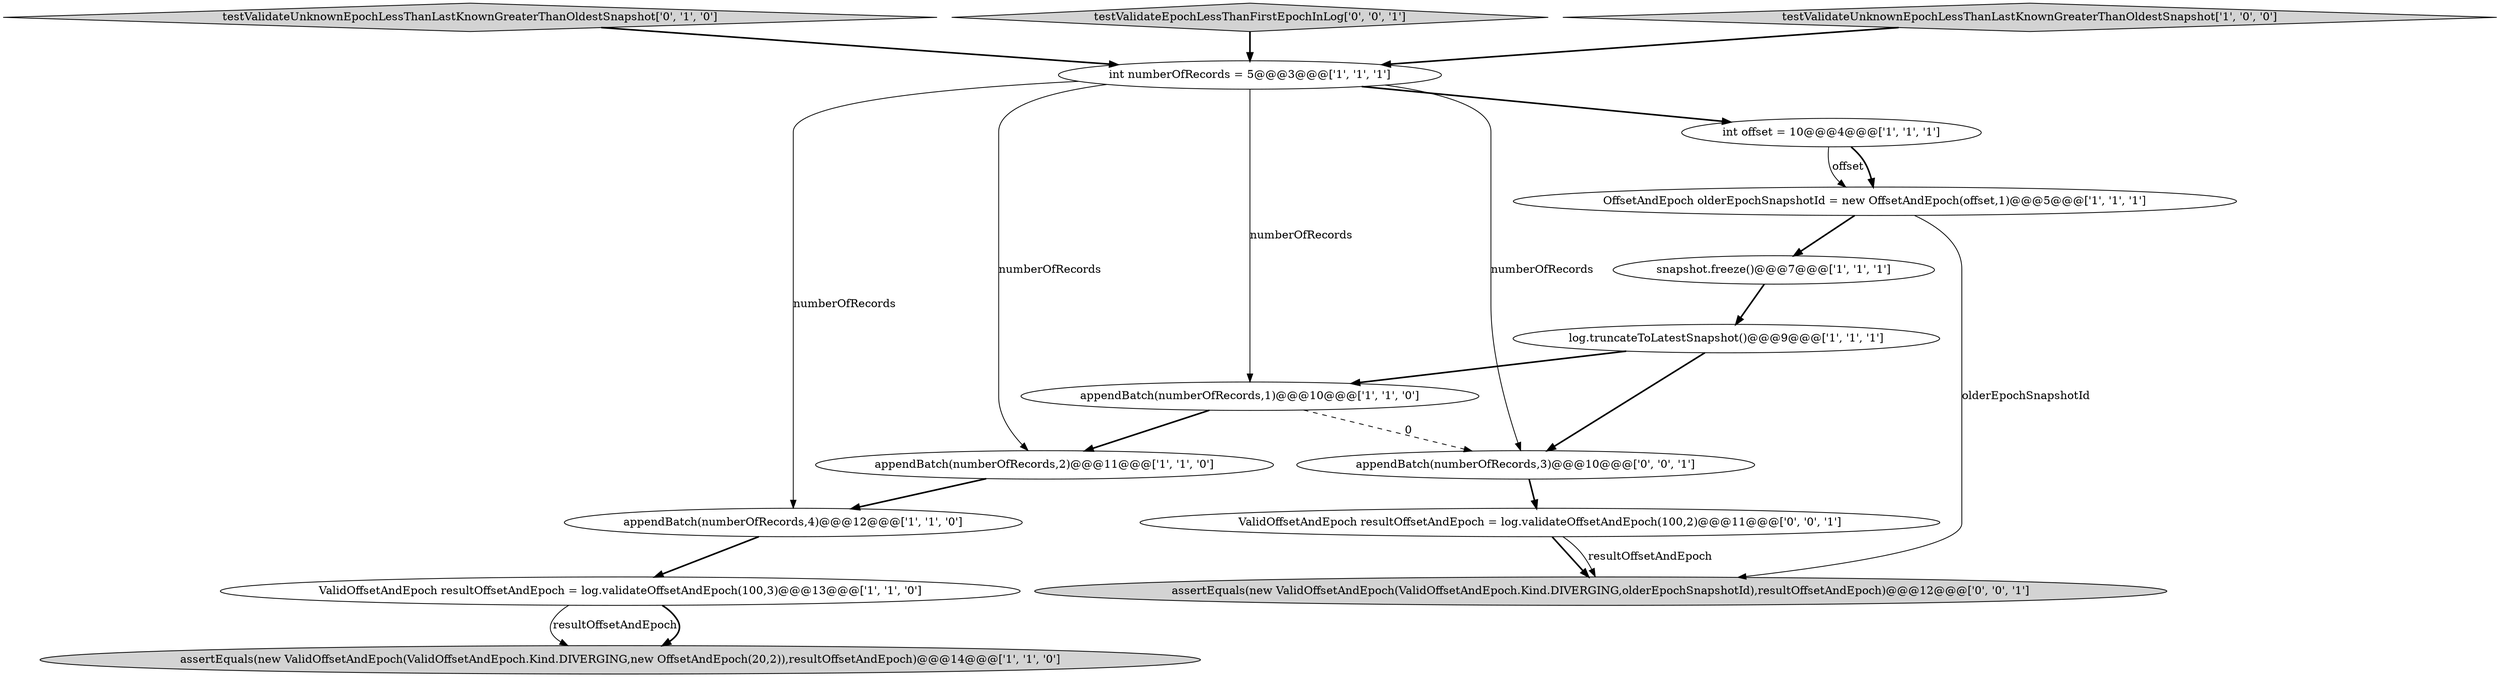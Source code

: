 digraph {
6 [style = filled, label = "assertEquals(new ValidOffsetAndEpoch(ValidOffsetAndEpoch.Kind.DIVERGING,new OffsetAndEpoch(20,2)),resultOffsetAndEpoch)@@@14@@@['1', '1', '0']", fillcolor = lightgray, shape = ellipse image = "AAA0AAABBB1BBB"];
9 [style = filled, label = "int numberOfRecords = 5@@@3@@@['1', '1', '1']", fillcolor = white, shape = ellipse image = "AAA0AAABBB1BBB"];
10 [style = filled, label = "snapshot.freeze()@@@7@@@['1', '1', '1']", fillcolor = white, shape = ellipse image = "AAA0AAABBB1BBB"];
2 [style = filled, label = "ValidOffsetAndEpoch resultOffsetAndEpoch = log.validateOffsetAndEpoch(100,3)@@@13@@@['1', '1', '0']", fillcolor = white, shape = ellipse image = "AAA0AAABBB1BBB"];
13 [style = filled, label = "appendBatch(numberOfRecords,3)@@@10@@@['0', '0', '1']", fillcolor = white, shape = ellipse image = "AAA0AAABBB3BBB"];
14 [style = filled, label = "assertEquals(new ValidOffsetAndEpoch(ValidOffsetAndEpoch.Kind.DIVERGING,olderEpochSnapshotId),resultOffsetAndEpoch)@@@12@@@['0', '0', '1']", fillcolor = lightgray, shape = ellipse image = "AAA0AAABBB3BBB"];
11 [style = filled, label = "testValidateUnknownEpochLessThanLastKnownGreaterThanOldestSnapshot['0', '1', '0']", fillcolor = lightgray, shape = diamond image = "AAA0AAABBB2BBB"];
12 [style = filled, label = "testValidateEpochLessThanFirstEpochInLog['0', '0', '1']", fillcolor = lightgray, shape = diamond image = "AAA0AAABBB3BBB"];
4 [style = filled, label = "testValidateUnknownEpochLessThanLastKnownGreaterThanOldestSnapshot['1', '0', '0']", fillcolor = lightgray, shape = diamond image = "AAA0AAABBB1BBB"];
5 [style = filled, label = "appendBatch(numberOfRecords,4)@@@12@@@['1', '1', '0']", fillcolor = white, shape = ellipse image = "AAA0AAABBB1BBB"];
1 [style = filled, label = "appendBatch(numberOfRecords,2)@@@11@@@['1', '1', '0']", fillcolor = white, shape = ellipse image = "AAA0AAABBB1BBB"];
3 [style = filled, label = "log.truncateToLatestSnapshot()@@@9@@@['1', '1', '1']", fillcolor = white, shape = ellipse image = "AAA0AAABBB1BBB"];
8 [style = filled, label = "appendBatch(numberOfRecords,1)@@@10@@@['1', '1', '0']", fillcolor = white, shape = ellipse image = "AAA0AAABBB1BBB"];
15 [style = filled, label = "ValidOffsetAndEpoch resultOffsetAndEpoch = log.validateOffsetAndEpoch(100,2)@@@11@@@['0', '0', '1']", fillcolor = white, shape = ellipse image = "AAA0AAABBB3BBB"];
7 [style = filled, label = "OffsetAndEpoch olderEpochSnapshotId = new OffsetAndEpoch(offset,1)@@@5@@@['1', '1', '1']", fillcolor = white, shape = ellipse image = "AAA0AAABBB1BBB"];
0 [style = filled, label = "int offset = 10@@@4@@@['1', '1', '1']", fillcolor = white, shape = ellipse image = "AAA0AAABBB1BBB"];
1->5 [style = bold, label=""];
4->9 [style = bold, label=""];
2->6 [style = solid, label="resultOffsetAndEpoch"];
9->0 [style = bold, label=""];
15->14 [style = bold, label=""];
7->10 [style = bold, label=""];
2->6 [style = bold, label=""];
9->5 [style = solid, label="numberOfRecords"];
10->3 [style = bold, label=""];
9->1 [style = solid, label="numberOfRecords"];
0->7 [style = solid, label="offset"];
11->9 [style = bold, label=""];
12->9 [style = bold, label=""];
7->14 [style = solid, label="olderEpochSnapshotId"];
8->13 [style = dashed, label="0"];
0->7 [style = bold, label=""];
8->1 [style = bold, label=""];
5->2 [style = bold, label=""];
15->14 [style = solid, label="resultOffsetAndEpoch"];
3->8 [style = bold, label=""];
3->13 [style = bold, label=""];
13->15 [style = bold, label=""];
9->8 [style = solid, label="numberOfRecords"];
9->13 [style = solid, label="numberOfRecords"];
}
